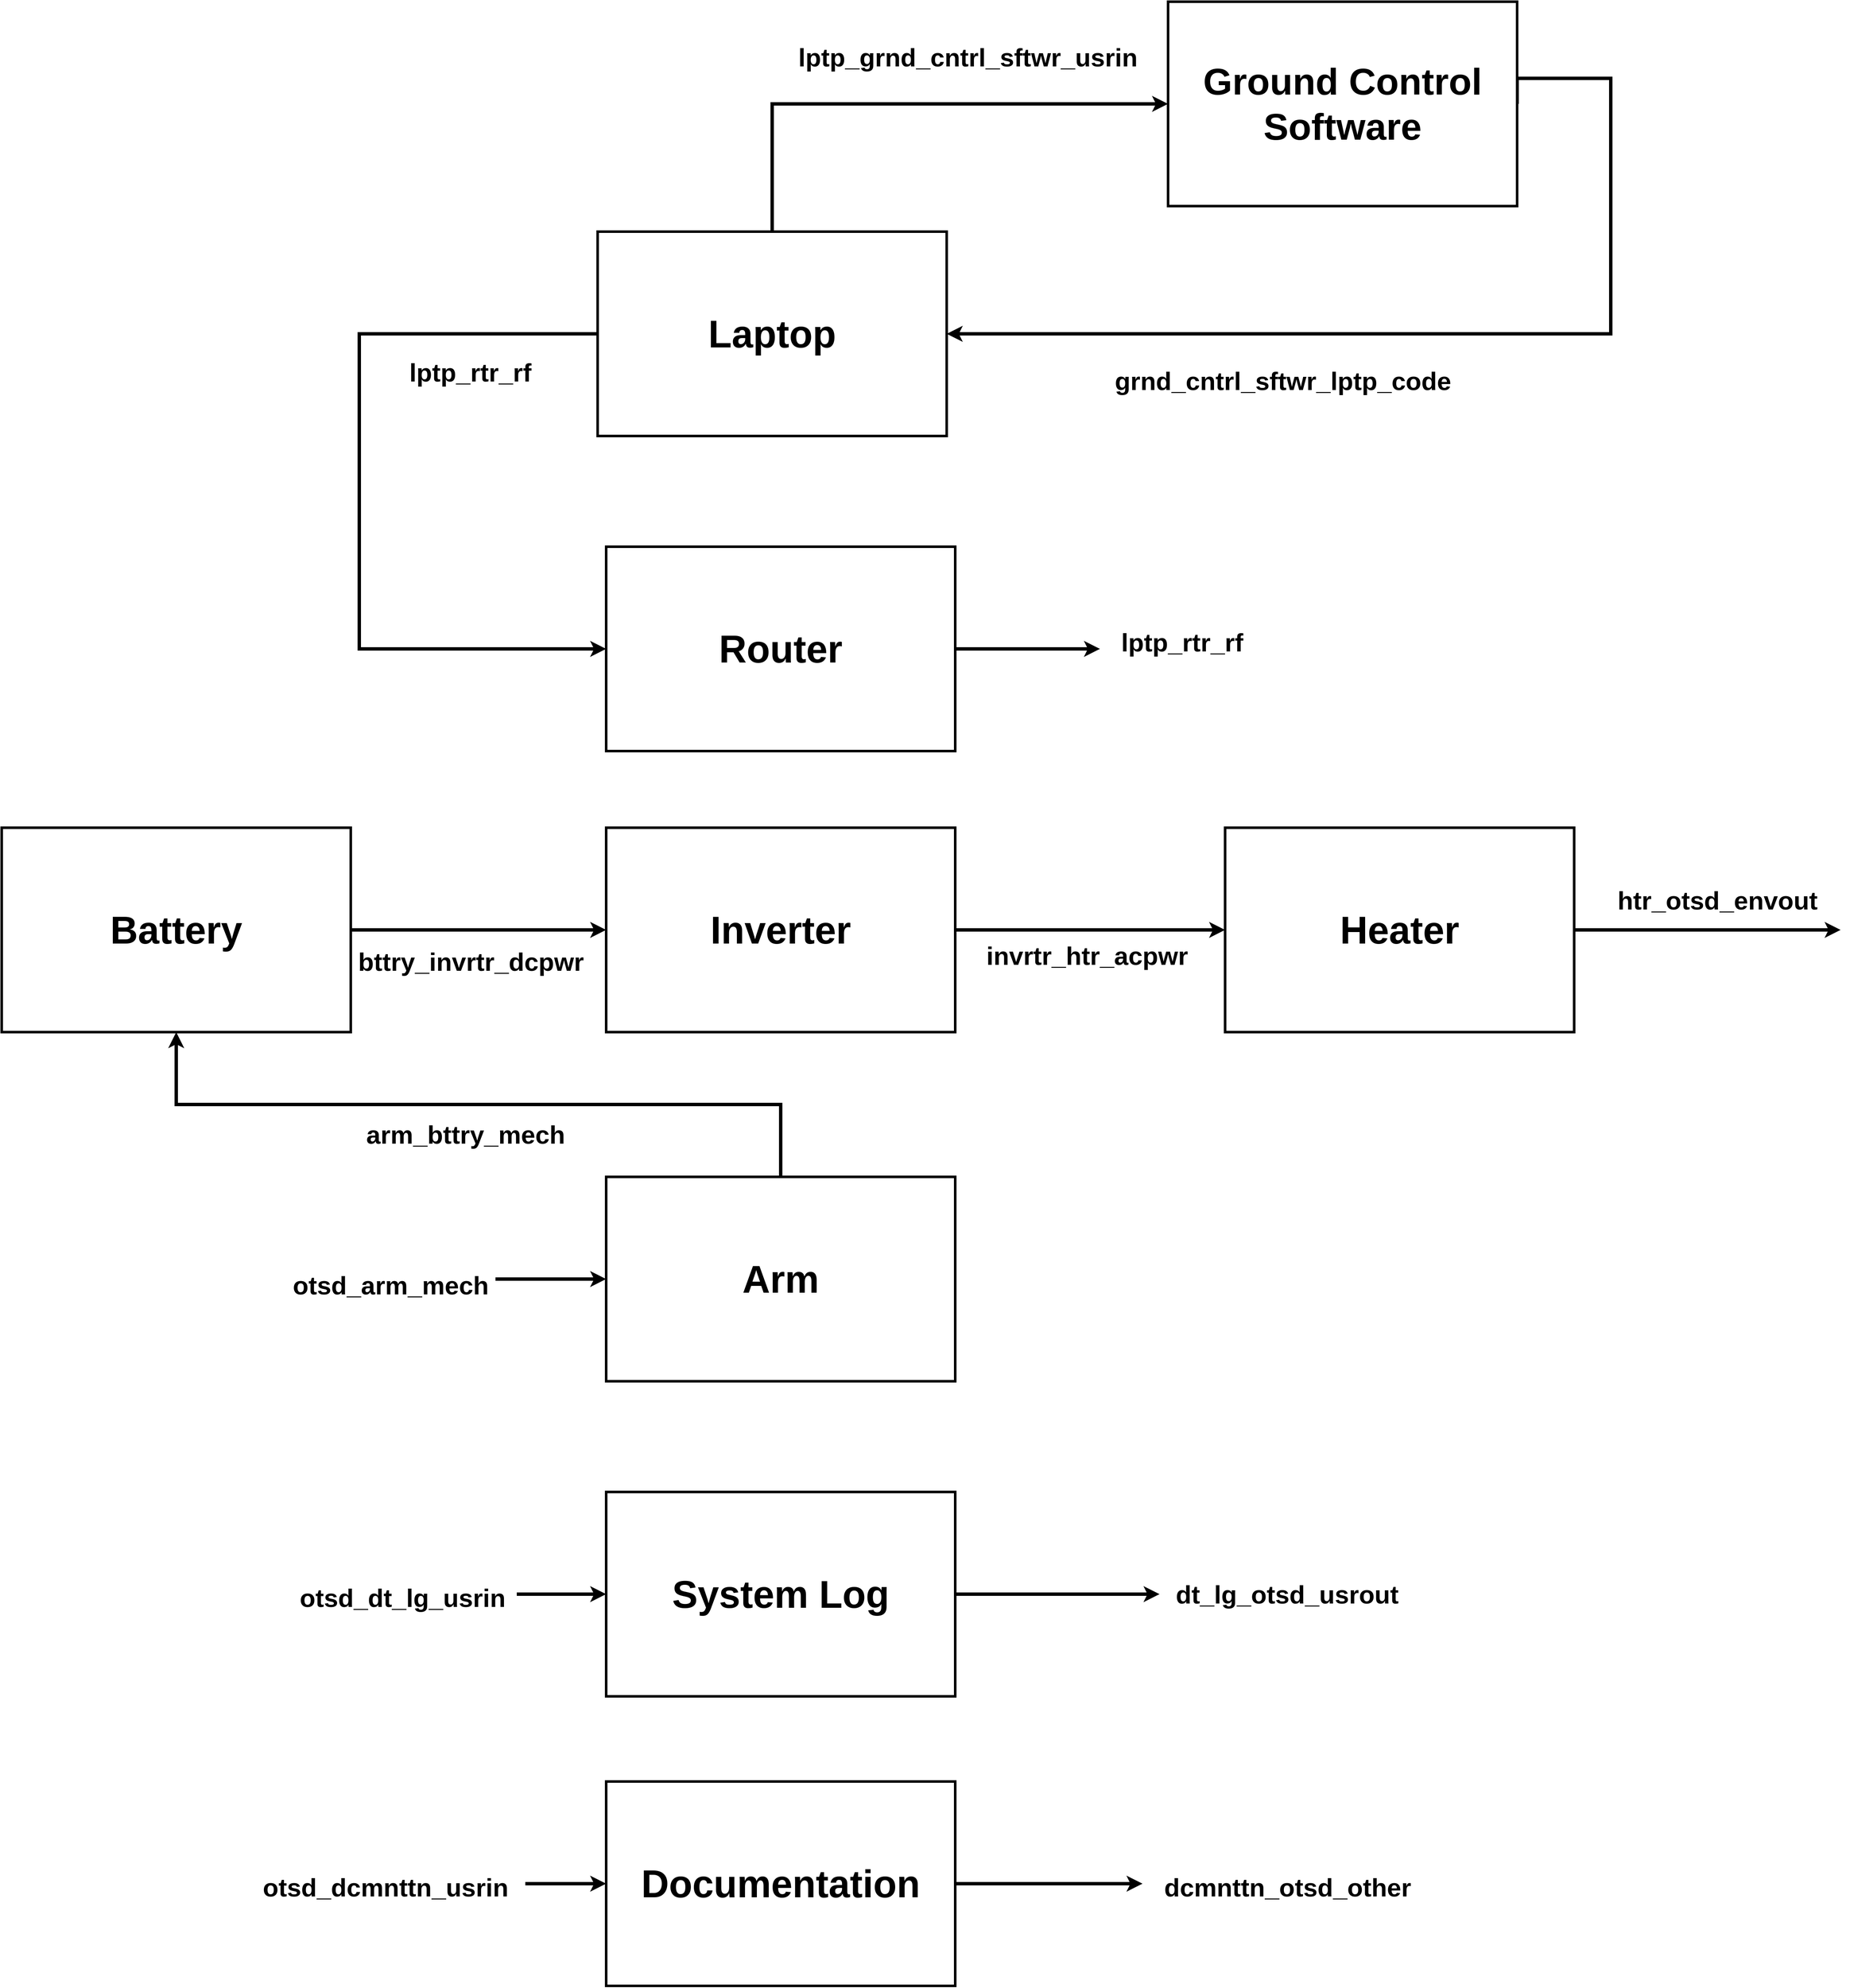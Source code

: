 <mxfile version="12.7.0" type="google"><diagram id="4bZ6R8gUQnHlbbmCcMst" name="Page-1"><mxGraphModel dx="1926" dy="3180" grid="1" gridSize="10" guides="1" tooltips="1" connect="1" arrows="1" fold="1" page="1" pageScale="1" pageWidth="850" pageHeight="1100" math="0" shadow="0"><root><mxCell id="0"/><mxCell id="1" parent="0"/><mxCell id="2cGo8rDwXzsSoc8mR-TL-6" style="edgeStyle=orthogonalEdgeStyle;rounded=0;orthogonalLoop=1;jettySize=auto;html=1;exitX=1;exitY=0.5;exitDx=0;exitDy=0;entryX=1;entryY=0.5;entryDx=0;entryDy=0;strokeWidth=4;" parent="1" source="2cGo8rDwXzsSoc8mR-TL-1" target="2cGo8rDwXzsSoc8mR-TL-4" edge="1"><mxGeometry relative="1" as="geometry"><Array as="points"><mxPoint x="1520" y="-200"/><mxPoint x="1520" y="100"/></Array></mxGeometry></mxCell><mxCell id="2cGo8rDwXzsSoc8mR-TL-1" value="&lt;b&gt;&lt;font style=&quot;font-size: 44px&quot;&gt;Ground Control Software&lt;/font&gt;&lt;/b&gt;" style="rounded=0;whiteSpace=wrap;html=1;strokeWidth=3;" parent="1" vertex="1"><mxGeometry x="1000" y="-290" width="410" height="240" as="geometry"/></mxCell><mxCell id="2cGo8rDwXzsSoc8mR-TL-2" value="&lt;font style=&quot;font-size: 30px&quot;&gt;&lt;b&gt;lptp_grnd_cntrl_sftwr_usrin&lt;/b&gt;&lt;/font&gt;" style="text;html=1;strokeColor=none;fillColor=none;align=center;verticalAlign=middle;whiteSpace=wrap;rounded=0;" parent="1" vertex="1"><mxGeometry x="560" y="-250" width="410" height="50" as="geometry"/></mxCell><mxCell id="2cGo8rDwXzsSoc8mR-TL-40" style="edgeStyle=orthogonalEdgeStyle;rounded=0;orthogonalLoop=1;jettySize=auto;html=1;exitX=0.5;exitY=0;exitDx=0;exitDy=0;entryX=0;entryY=0.5;entryDx=0;entryDy=0;strokeWidth=4;" parent="1" source="2cGo8rDwXzsSoc8mR-TL-4" target="2cGo8rDwXzsSoc8mR-TL-1" edge="1"><mxGeometry relative="1" as="geometry"/></mxCell><mxCell id="2cGo8rDwXzsSoc8mR-TL-50" style="edgeStyle=orthogonalEdgeStyle;rounded=0;orthogonalLoop=1;jettySize=auto;html=1;exitX=0;exitY=0.5;exitDx=0;exitDy=0;entryX=0;entryY=0.5;entryDx=0;entryDy=0;strokeWidth=4;" parent="1" source="2cGo8rDwXzsSoc8mR-TL-4" target="2cGo8rDwXzsSoc8mR-TL-49" edge="1"><mxGeometry relative="1" as="geometry"><Array as="points"><mxPoint x="50" y="100"/><mxPoint x="50" y="470"/></Array></mxGeometry></mxCell><mxCell id="2cGo8rDwXzsSoc8mR-TL-4" value="&lt;b&gt;&lt;font style=&quot;font-size: 45px&quot;&gt;Laptop&lt;/font&gt;&lt;/b&gt;" style="rounded=0;whiteSpace=wrap;html=1;strokeWidth=3;" parent="1" vertex="1"><mxGeometry x="330" y="-20" width="410" height="240" as="geometry"/></mxCell><mxCell id="2cGo8rDwXzsSoc8mR-TL-7" value="&lt;font style=&quot;font-size: 30px&quot;&gt;&lt;b&gt;grnd_cntrl_sftwr_lptp_code&lt;/b&gt;&lt;/font&gt;" style="text;html=1;strokeColor=none;fillColor=none;align=center;verticalAlign=middle;whiteSpace=wrap;rounded=0;" parent="1" vertex="1"><mxGeometry x="900" y="130" width="470" height="50" as="geometry"/></mxCell><mxCell id="2cGo8rDwXzsSoc8mR-TL-12" style="edgeStyle=orthogonalEdgeStyle;rounded=0;orthogonalLoop=1;jettySize=auto;html=1;exitX=1;exitY=0.5;exitDx=0;exitDy=0;strokeWidth=4;" parent="1" source="2cGo8rDwXzsSoc8mR-TL-8" target="2cGo8rDwXzsSoc8mR-TL-11" edge="1"><mxGeometry relative="1" as="geometry"/></mxCell><mxCell id="2cGo8rDwXzsSoc8mR-TL-8" value="&lt;b&gt;&lt;font style=&quot;font-size: 45px&quot;&gt;Inverter&lt;/font&gt;&lt;/b&gt;" style="rounded=0;whiteSpace=wrap;html=1;strokeWidth=3;" parent="1" vertex="1"><mxGeometry x="340" y="680" width="410" height="240" as="geometry"/></mxCell><mxCell id="2cGo8rDwXzsSoc8mR-TL-10" style="edgeStyle=orthogonalEdgeStyle;rounded=0;orthogonalLoop=1;jettySize=auto;html=1;exitX=1;exitY=0.5;exitDx=0;exitDy=0;entryX=0;entryY=0.5;entryDx=0;entryDy=0;strokeWidth=4;" parent="1" source="2cGo8rDwXzsSoc8mR-TL-9" target="2cGo8rDwXzsSoc8mR-TL-8" edge="1"><mxGeometry relative="1" as="geometry"/></mxCell><mxCell id="2cGo8rDwXzsSoc8mR-TL-9" value="&lt;b&gt;&lt;font style=&quot;font-size: 45px&quot;&gt;Battery&lt;/font&gt;&lt;/b&gt;" style="rounded=0;whiteSpace=wrap;html=1;strokeWidth=3;" parent="1" vertex="1"><mxGeometry x="-370" y="680" width="410" height="240" as="geometry"/></mxCell><mxCell id="2cGo8rDwXzsSoc8mR-TL-26" style="edgeStyle=orthogonalEdgeStyle;rounded=0;orthogonalLoop=1;jettySize=auto;html=1;exitX=1;exitY=0.5;exitDx=0;exitDy=0;strokeWidth=4;" parent="1" source="2cGo8rDwXzsSoc8mR-TL-11" edge="1"><mxGeometry relative="1" as="geometry"><mxPoint x="1790" y="800" as="targetPoint"/></mxGeometry></mxCell><mxCell id="2cGo8rDwXzsSoc8mR-TL-11" value="&lt;b&gt;&lt;font style=&quot;font-size: 45px&quot;&gt;Heater&lt;/font&gt;&lt;/b&gt;" style="rounded=0;whiteSpace=wrap;html=1;strokeWidth=3;" parent="1" vertex="1"><mxGeometry x="1067" y="680" width="410" height="240" as="geometry"/></mxCell><mxCell id="2cGo8rDwXzsSoc8mR-TL-14" value="&lt;font style=&quot;font-size: 30px&quot;&gt;&lt;b&gt;invrtr_htr_acpwr&lt;/b&gt;&lt;/font&gt;" style="text;html=1;strokeColor=none;fillColor=none;align=center;verticalAlign=middle;whiteSpace=wrap;rounded=0;" parent="1" vertex="1"><mxGeometry x="770" y="820" width="270" height="20" as="geometry"/></mxCell><mxCell id="2cGo8rDwXzsSoc8mR-TL-15" value="&lt;div style=&quot;font-size: 30px&quot;&gt;&lt;font style=&quot;font-size: 30px&quot;&gt;&lt;b&gt;bttry_invrtr_dcpwr&lt;span style=&quot;white-space: pre&quot;&gt;&#9;&lt;/span&gt;&lt;/b&gt;&lt;/font&gt;&lt;/div&gt;&lt;div style=&quot;font-size: 30px&quot;&gt;&lt;br&gt;&lt;/div&gt;" style="text;html=1;align=center;verticalAlign=middle;resizable=0;points=[];autosize=1;" parent="1" vertex="1"><mxGeometry x="40" y="840" width="350" height="30" as="geometry"/></mxCell><mxCell id="2cGo8rDwXzsSoc8mR-TL-58" style="edgeStyle=orthogonalEdgeStyle;rounded=0;orthogonalLoop=1;jettySize=auto;html=1;exitX=0.5;exitY=0;exitDx=0;exitDy=0;strokeWidth=4;" parent="1" source="2cGo8rDwXzsSoc8mR-TL-16" target="2cGo8rDwXzsSoc8mR-TL-9" edge="1"><mxGeometry relative="1" as="geometry"/></mxCell><mxCell id="2cGo8rDwXzsSoc8mR-TL-16" value="&lt;b&gt;&lt;font style=&quot;font-size: 45px&quot;&gt;Arm&lt;/font&gt;&lt;/b&gt;" style="rounded=0;whiteSpace=wrap;html=1;strokeWidth=3;" parent="1" vertex="1"><mxGeometry x="340" y="1090" width="410" height="240" as="geometry"/></mxCell><mxCell id="2cGo8rDwXzsSoc8mR-TL-22" style="edgeStyle=orthogonalEdgeStyle;rounded=0;orthogonalLoop=1;jettySize=auto;html=1;exitX=1;exitY=0.5;exitDx=0;exitDy=0;strokeWidth=4;" parent="1" source="2cGo8rDwXzsSoc8mR-TL-17" target="2cGo8rDwXzsSoc8mR-TL-16" edge="1"><mxGeometry relative="1" as="geometry"/></mxCell><mxCell id="2cGo8rDwXzsSoc8mR-TL-17" value="&lt;font style=&quot;font-size: 30px&quot;&gt;&lt;b&gt;otsd_arm_mech&lt;/b&gt;&lt;/font&gt;" style="text;html=1;" parent="1" vertex="1"><mxGeometry x="-30" y="1192.5" width="240" height="35" as="geometry"/></mxCell><mxCell id="2cGo8rDwXzsSoc8mR-TL-25" value="&lt;font style=&quot;font-size: 30px&quot;&gt;&lt;b&gt;arm_bttry_mech&lt;/b&gt;&lt;/font&gt;" style="text;html=1;strokeColor=none;fillColor=none;align=center;verticalAlign=middle;whiteSpace=wrap;rounded=0;" parent="1" vertex="1"><mxGeometry x="40" y="1030" width="270" height="20" as="geometry"/></mxCell><mxCell id="2cGo8rDwXzsSoc8mR-TL-27" value="&lt;font style=&quot;font-size: 30px&quot;&gt;&lt;b&gt;htr_otsd_envout&lt;/b&gt;&lt;/font&gt;" style="text;html=1;align=center;verticalAlign=middle;resizable=0;points=[];autosize=1;" parent="1" vertex="1"><mxGeometry x="1520" y="750" width="250" height="30" as="geometry"/></mxCell><mxCell id="2cGo8rDwXzsSoc8mR-TL-34" style="edgeStyle=orthogonalEdgeStyle;rounded=0;orthogonalLoop=1;jettySize=auto;html=1;exitX=1;exitY=0.5;exitDx=0;exitDy=0;strokeWidth=4;entryX=0;entryY=0.5;entryDx=0;entryDy=0;" parent="1" source="2cGo8rDwXzsSoc8mR-TL-28" target="2cGo8rDwXzsSoc8mR-TL-36" edge="1"><mxGeometry relative="1" as="geometry"><mxPoint x="980" y="1580.294" as="targetPoint"/></mxGeometry></mxCell><mxCell id="2cGo8rDwXzsSoc8mR-TL-28" value="&lt;b&gt;&lt;font style=&quot;font-size: 45px&quot;&gt;System Log&lt;/font&gt;&lt;/b&gt;" style="rounded=0;whiteSpace=wrap;html=1;strokeWidth=3;" parent="1" vertex="1"><mxGeometry x="340" y="1460" width="410" height="240" as="geometry"/></mxCell><mxCell id="2cGo8rDwXzsSoc8mR-TL-31" style="edgeStyle=orthogonalEdgeStyle;rounded=0;orthogonalLoop=1;jettySize=auto;html=1;exitX=1;exitY=0.5;exitDx=0;exitDy=0;strokeWidth=4;" parent="1" source="2cGo8rDwXzsSoc8mR-TL-30" target="2cGo8rDwXzsSoc8mR-TL-28" edge="1"><mxGeometry relative="1" as="geometry"/></mxCell><mxCell id="2cGo8rDwXzsSoc8mR-TL-30" value="&lt;span style=&quot;font-size: 30px&quot;&gt;&lt;b&gt;otsd_dt_lg_usrin&lt;span style=&quot;white-space: pre&quot;&gt;&#9;&lt;/span&gt;&lt;/b&gt;&lt;/span&gt;" style="text;html=1;align=center;" parent="1" vertex="1"><mxGeometry x="-10" y="1560" width="245" height="40" as="geometry"/></mxCell><mxCell id="2cGo8rDwXzsSoc8mR-TL-36" value="&lt;font size=&quot;1&quot;&gt;&lt;b style=&quot;font-size: 30px&quot;&gt;dt_lg_otsd_usrout&lt;/b&gt;&lt;/font&gt;" style="text;html=1;strokeColor=none;fillColor=none;align=center;verticalAlign=middle;whiteSpace=wrap;rounded=0;" parent="1" vertex="1"><mxGeometry x="990" y="1560" width="300" height="40" as="geometry"/></mxCell><mxCell id="2cGo8rDwXzsSoc8mR-TL-48" style="edgeStyle=orthogonalEdgeStyle;rounded=0;orthogonalLoop=1;jettySize=auto;html=1;exitX=1;exitY=0.5;exitDx=0;exitDy=0;strokeWidth=4;" parent="1" source="2cGo8rDwXzsSoc8mR-TL-41" target="2cGo8rDwXzsSoc8mR-TL-45" edge="1"><mxGeometry relative="1" as="geometry"/></mxCell><mxCell id="2cGo8rDwXzsSoc8mR-TL-41" value="&lt;b&gt;&lt;font style=&quot;font-size: 45px&quot;&gt;Documentation&lt;/font&gt;&lt;/b&gt;" style="rounded=0;whiteSpace=wrap;html=1;strokeWidth=3;" parent="1" vertex="1"><mxGeometry x="340" y="1800" width="410" height="240" as="geometry"/></mxCell><mxCell id="2cGo8rDwXzsSoc8mR-TL-43" style="edgeStyle=orthogonalEdgeStyle;rounded=0;orthogonalLoop=1;jettySize=auto;html=1;exitX=1;exitY=0.5;exitDx=0;exitDy=0;strokeWidth=4;" parent="1" source="2cGo8rDwXzsSoc8mR-TL-42" target="2cGo8rDwXzsSoc8mR-TL-41" edge="1"><mxGeometry relative="1" as="geometry"/></mxCell><mxCell id="2cGo8rDwXzsSoc8mR-TL-42" value="&lt;div style=&quot;font-size: 30px&quot;&gt;&lt;font style=&quot;font-size: 30px&quot;&gt;&lt;b&gt;otsd_dcmnttn_usrin&lt;span style=&quot;white-space: pre&quot;&gt;&#9;&lt;/span&gt;&lt;/b&gt;&lt;/font&gt;&lt;/div&gt;&lt;div style=&quot;font-size: 30px&quot;&gt;&lt;br&gt;&lt;/div&gt;" style="text;html=1;align=center;" parent="1" vertex="1"><mxGeometry x="-40" y="1900" width="285" height="40" as="geometry"/></mxCell><mxCell id="2cGo8rDwXzsSoc8mR-TL-45" value="&lt;div&gt;&lt;font style=&quot;font-size: 30px&quot;&gt;&lt;b&gt;dcmnttn_otsd_other&lt;/b&gt;&lt;/font&gt;&lt;br&gt;&lt;/div&gt;" style="text;html=1;align=center;" parent="1" vertex="1"><mxGeometry x="970" y="1900" width="340" height="40" as="geometry"/></mxCell><mxCell id="2cGo8rDwXzsSoc8mR-TL-57" style="edgeStyle=orthogonalEdgeStyle;rounded=0;orthogonalLoop=1;jettySize=auto;html=1;exitX=1;exitY=0.5;exitDx=0;exitDy=0;entryX=0;entryY=0.5;entryDx=0;entryDy=0;strokeWidth=4;" parent="1" source="2cGo8rDwXzsSoc8mR-TL-49" target="2cGo8rDwXzsSoc8mR-TL-56" edge="1"><mxGeometry relative="1" as="geometry"/></mxCell><mxCell id="2cGo8rDwXzsSoc8mR-TL-49" value="&lt;b&gt;&lt;font style=&quot;font-size: 45px&quot;&gt;Router&lt;br&gt;&lt;/font&gt;&lt;/b&gt;" style="rounded=0;whiteSpace=wrap;html=1;strokeWidth=3;" parent="1" vertex="1"><mxGeometry x="340" y="350" width="410" height="240" as="geometry"/></mxCell><mxCell id="2cGo8rDwXzsSoc8mR-TL-51" value="&lt;div&gt;&lt;div&gt;&lt;span style=&quot;font-size: 30px&quot;&gt;&lt;b&gt;lptp_rtr_rf&lt;/b&gt;&lt;/span&gt;&lt;/div&gt;&lt;/div&gt;" style="text;html=1;align=center;verticalAlign=middle;resizable=0;points=[];autosize=1;" parent="1" vertex="1"><mxGeometry x="100" y="130" width="160" height="30" as="geometry"/></mxCell><mxCell id="2cGo8rDwXzsSoc8mR-TL-56" value="&lt;div&gt;&lt;span style=&quot;font-size: 30px&quot;&gt;&lt;b&gt;lptp_rtr_rf&lt;span style=&quot;white-space: pre&quot;&gt;&#9;&lt;/span&gt;&lt;/b&gt;&lt;/span&gt;&lt;/div&gt;&lt;div&gt;&lt;br&gt;&lt;/div&gt;" style="text;html=1;strokeColor=none;fillColor=none;align=center;verticalAlign=middle;whiteSpace=wrap;rounded=0;" parent="1" vertex="1"><mxGeometry x="920" y="445" width="250" height="50" as="geometry"/></mxCell></root></mxGraphModel></diagram></mxfile>